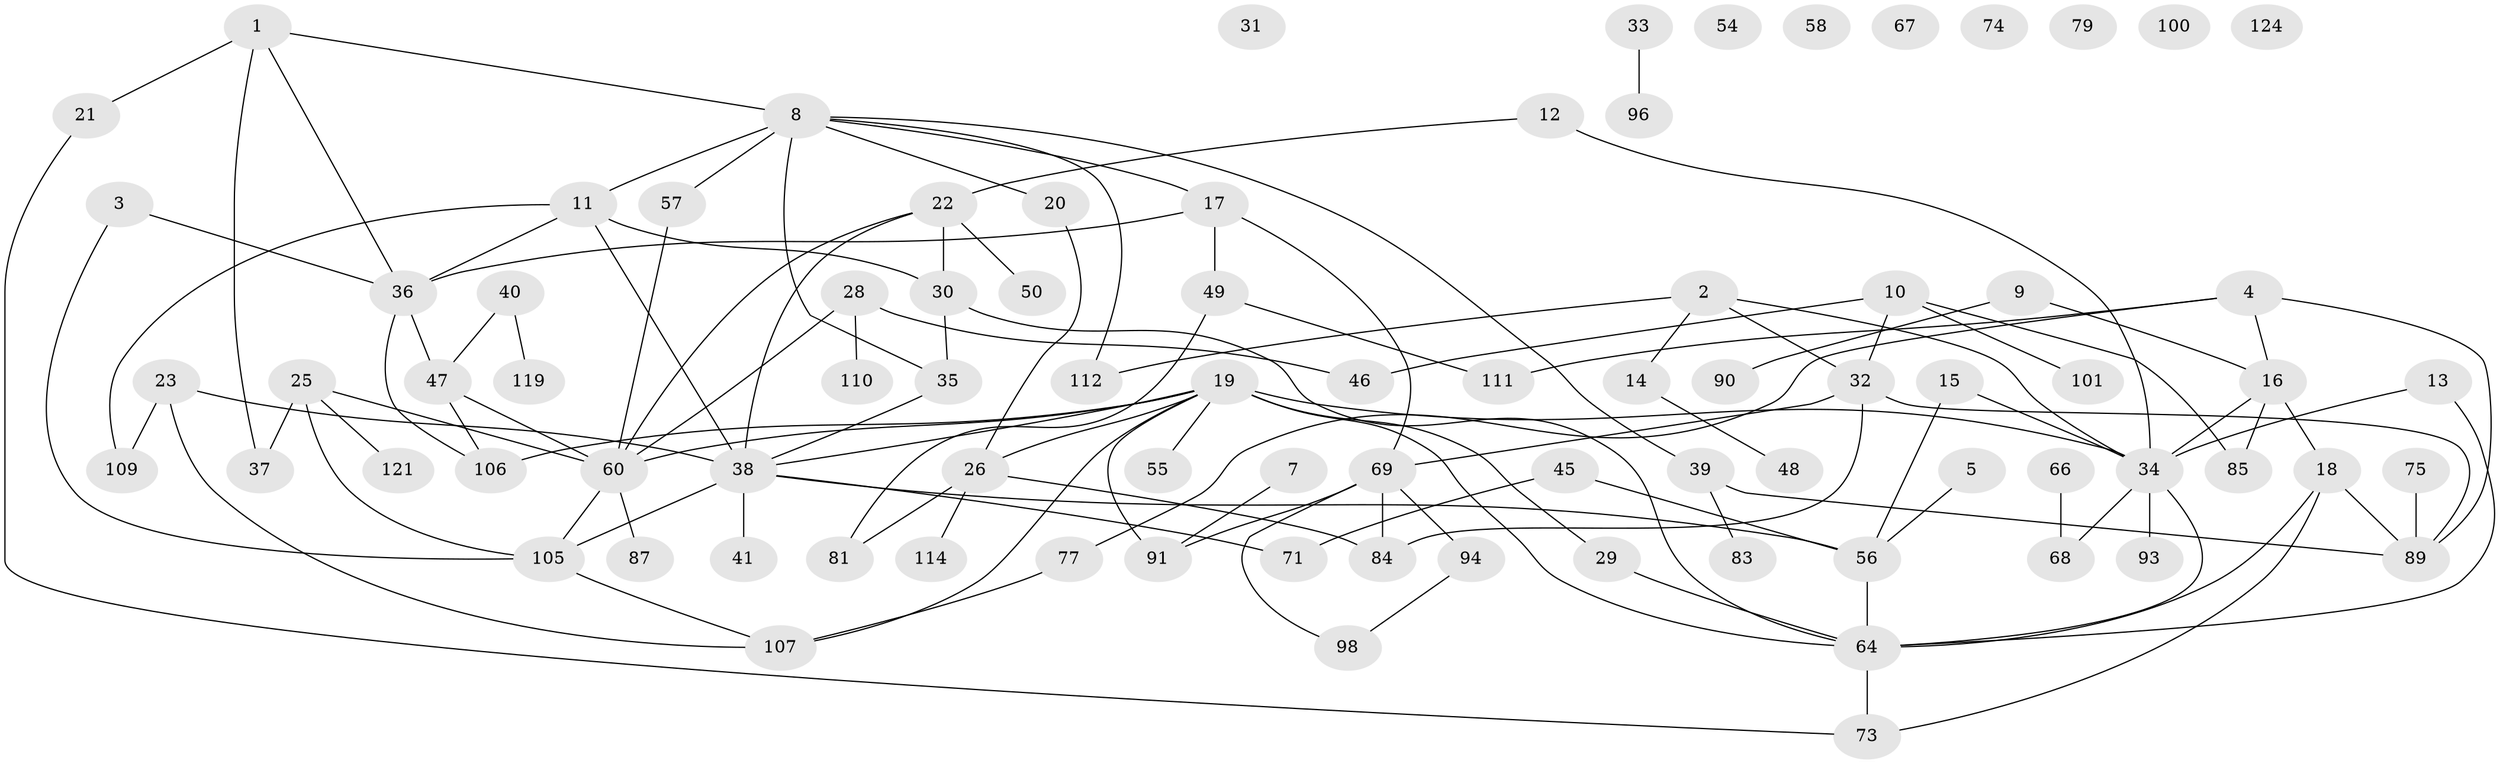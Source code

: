 // Generated by graph-tools (version 1.1) at 2025/23/03/03/25 07:23:27]
// undirected, 86 vertices, 119 edges
graph export_dot {
graph [start="1"]
  node [color=gray90,style=filled];
  1 [super="+103"];
  2 [super="+6"];
  3 [super="+117"];
  4 [super="+59"];
  5;
  7;
  8 [super="+86"];
  9;
  10 [super="+51"];
  11 [super="+27"];
  12;
  13 [super="+53"];
  14;
  15;
  16 [super="+72"];
  17 [super="+80"];
  18 [super="+62"];
  19 [super="+61"];
  20;
  21 [super="+92"];
  22 [super="+24"];
  23;
  25 [super="+104"];
  26 [super="+88"];
  28 [super="+108"];
  29;
  30 [super="+52"];
  31;
  32 [super="+63"];
  33 [super="+44"];
  34 [super="+43"];
  35;
  36 [super="+42"];
  37;
  38 [super="+123"];
  39 [super="+118"];
  40 [super="+113"];
  41;
  45 [super="+78"];
  46;
  47 [super="+95"];
  48;
  49;
  50;
  54;
  55;
  56 [super="+76"];
  57 [super="+65"];
  58;
  60 [super="+82"];
  64 [super="+122"];
  66 [super="+97"];
  67;
  68 [super="+70"];
  69 [super="+99"];
  71;
  73;
  74;
  75;
  77;
  79;
  81 [super="+102"];
  83;
  84;
  85;
  87;
  89;
  90;
  91;
  93;
  94;
  96;
  98;
  100;
  101 [super="+115"];
  105;
  106;
  107 [super="+116"];
  109;
  110;
  111;
  112 [super="+120"];
  114;
  119;
  121;
  124;
  1 -- 8;
  1 -- 37;
  1 -- 36;
  1 -- 21;
  2 -- 32;
  2 -- 14;
  2 -- 34;
  2 -- 112;
  3 -- 105;
  3 -- 36;
  4 -- 77;
  4 -- 89;
  4 -- 111;
  4 -- 16;
  5 -- 56;
  7 -- 91;
  8 -- 35;
  8 -- 57;
  8 -- 112;
  8 -- 20;
  8 -- 39;
  8 -- 11;
  8 -- 17;
  9 -- 90;
  9 -- 16;
  10 -- 32;
  10 -- 85;
  10 -- 101;
  10 -- 46;
  11 -- 30;
  11 -- 36;
  11 -- 38;
  11 -- 109;
  12 -- 34;
  12 -- 22;
  13 -- 34;
  13 -- 64;
  14 -- 48;
  15 -- 56;
  15 -- 34;
  16 -- 34;
  16 -- 85;
  16 -- 18;
  17 -- 36;
  17 -- 69;
  17 -- 49;
  18 -- 73;
  18 -- 89;
  18 -- 64;
  19 -- 29;
  19 -- 106;
  19 -- 107;
  19 -- 64;
  19 -- 34;
  19 -- 38;
  19 -- 55;
  19 -- 91;
  19 -- 60;
  19 -- 26;
  20 -- 26;
  21 -- 73;
  22 -- 50;
  22 -- 38;
  22 -- 30;
  22 -- 60;
  23 -- 38;
  23 -- 107;
  23 -- 109;
  25 -- 105;
  25 -- 121;
  25 -- 37;
  25 -- 60;
  26 -- 81;
  26 -- 114;
  26 -- 84;
  28 -- 60;
  28 -- 110;
  28 -- 46;
  29 -- 64;
  30 -- 64;
  30 -- 35;
  32 -- 84;
  32 -- 89;
  32 -- 69;
  33 -- 96;
  34 -- 93;
  34 -- 64;
  34 -- 68;
  35 -- 38;
  36 -- 106;
  36 -- 47;
  38 -- 41;
  38 -- 71;
  38 -- 105;
  38 -- 56;
  39 -- 89;
  39 -- 83;
  40 -- 119;
  40 -- 47;
  45 -- 71;
  45 -- 56;
  47 -- 106;
  47 -- 60;
  49 -- 81;
  49 -- 111;
  56 -- 64;
  57 -- 60;
  60 -- 87;
  60 -- 105;
  64 -- 73;
  66 -- 68;
  69 -- 94;
  69 -- 98;
  69 -- 91;
  69 -- 84;
  75 -- 89;
  77 -- 107;
  94 -- 98;
  105 -- 107;
}
